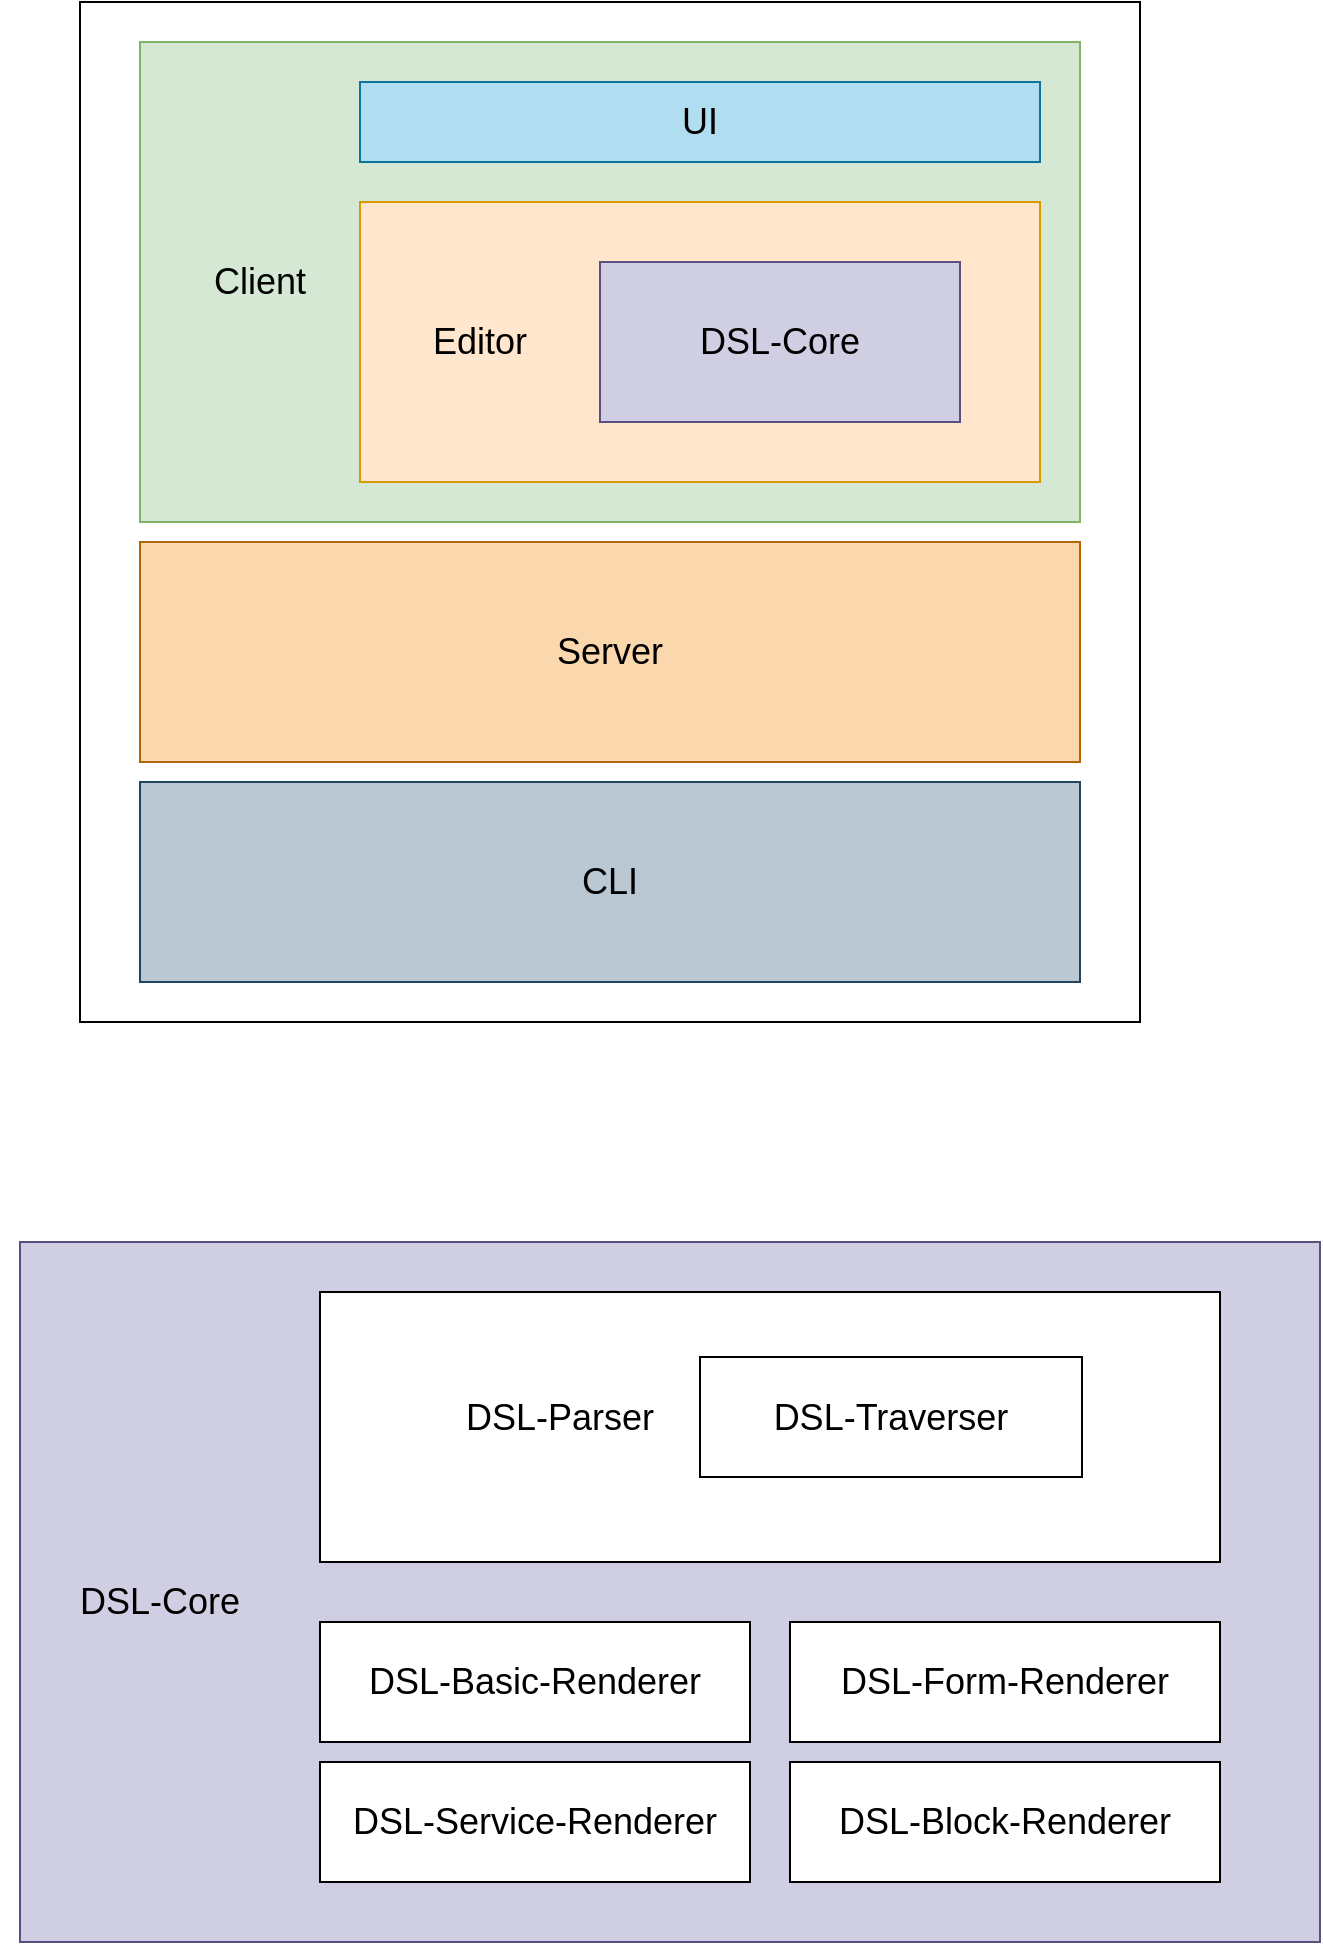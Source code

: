 <mxfile>
    <diagram id="A_HeyV-ZiP-b7Dq5QNC5" name="Page-1">
        <mxGraphModel dx="692" dy="817" grid="1" gridSize="10" guides="1" tooltips="1" connect="1" arrows="1" fold="1" page="1" pageScale="1" pageWidth="827" pageHeight="1169" math="0" shadow="0">
            <root>
                <mxCell id="0"/>
                <mxCell id="1" parent="0"/>
                <mxCell id="2" value="" style="rounded=0;whiteSpace=wrap;html=1;" parent="1" vertex="1">
                    <mxGeometry x="60" y="110" width="530" height="510" as="geometry"/>
                </mxCell>
                <mxCell id="3" value="" style="rounded=0;whiteSpace=wrap;html=1;align=left;fillColor=#d5e8d4;strokeColor=#82b366;" parent="1" vertex="1">
                    <mxGeometry x="90" y="130" width="470" height="240" as="geometry"/>
                </mxCell>
                <mxCell id="4" value="&lt;font style=&quot;font-size: 18px;&quot;&gt;Server&lt;/font&gt;" style="rounded=0;whiteSpace=wrap;html=1;fillColor=#fad7ac;strokeColor=#b46504;" parent="1" vertex="1">
                    <mxGeometry x="90" y="380" width="470" height="110" as="geometry"/>
                </mxCell>
                <mxCell id="5" value="Client" style="text;html=1;strokeColor=none;fillColor=none;align=center;verticalAlign=middle;whiteSpace=wrap;rounded=0;fontSize=18;" parent="1" vertex="1">
                    <mxGeometry x="90" y="235" width="120" height="30" as="geometry"/>
                </mxCell>
                <mxCell id="6" value="" style="rounded=0;whiteSpace=wrap;html=1;fontSize=18;align=left;fillColor=#ffe6cc;strokeColor=#d79b00;" parent="1" vertex="1">
                    <mxGeometry x="200" y="210" width="340" height="140" as="geometry"/>
                </mxCell>
                <mxCell id="7" value="Editor" style="text;html=1;strokeColor=none;fillColor=none;align=center;verticalAlign=middle;whiteSpace=wrap;rounded=0;fontSize=18;" parent="1" vertex="1">
                    <mxGeometry x="230" y="265" width="60" height="30" as="geometry"/>
                </mxCell>
                <mxCell id="9" value="UI" style="rounded=0;whiteSpace=wrap;html=1;fontSize=18;align=center;fillColor=#b1ddf0;strokeColor=#10739e;" parent="1" vertex="1">
                    <mxGeometry x="200" y="150" width="340" height="40" as="geometry"/>
                </mxCell>
                <mxCell id="10" value="DSL-Core" style="rounded=0;whiteSpace=wrap;html=1;fontSize=18;fillColor=#d0cee2;strokeColor=#56517e;" parent="1" vertex="1">
                    <mxGeometry x="320" y="240" width="180" height="80" as="geometry"/>
                </mxCell>
                <mxCell id="11" value="CLI" style="rounded=0;whiteSpace=wrap;html=1;fontSize=18;align=center;fillColor=#bac8d3;strokeColor=#23445d;" parent="1" vertex="1">
                    <mxGeometry x="90" y="500" width="470" height="100" as="geometry"/>
                </mxCell>
                <mxCell id="12" value="" style="rounded=0;whiteSpace=wrap;html=1;fontSize=18;fillColor=#d0cee2;strokeColor=#56517e;align=left;" vertex="1" parent="1">
                    <mxGeometry x="30" y="730" width="650" height="350" as="geometry"/>
                </mxCell>
                <mxCell id="13" value="DSL-Core" style="text;html=1;strokeColor=none;fillColor=none;align=center;verticalAlign=middle;whiteSpace=wrap;rounded=0;fontSize=18;" vertex="1" parent="1">
                    <mxGeometry x="20" y="895" width="160" height="30" as="geometry"/>
                </mxCell>
                <mxCell id="16" value="" style="rounded=0;whiteSpace=wrap;html=1;fontSize=18;" vertex="1" parent="1">
                    <mxGeometry x="180" y="755" width="450" height="135" as="geometry"/>
                </mxCell>
                <mxCell id="14" value="DSL-Traverser" style="rounded=0;whiteSpace=wrap;html=1;fontSize=18;" vertex="1" parent="1">
                    <mxGeometry x="370" y="787.5" width="191" height="60" as="geometry"/>
                </mxCell>
                <mxCell id="17" value="DSL-Form-Renderer" style="rounded=0;whiteSpace=wrap;html=1;fontSize=18;" vertex="1" parent="1">
                    <mxGeometry x="415" y="920" width="215" height="60" as="geometry"/>
                </mxCell>
                <mxCell id="18" value="DSL-Parser" style="text;html=1;strokeColor=none;fillColor=none;align=center;verticalAlign=middle;whiteSpace=wrap;rounded=0;fontSize=18;" vertex="1" parent="1">
                    <mxGeometry x="240" y="802.5" width="120" height="30" as="geometry"/>
                </mxCell>
                <mxCell id="19" value="DSL-Service-Renderer" style="rounded=0;whiteSpace=wrap;html=1;fontSize=18;" vertex="1" parent="1">
                    <mxGeometry x="180" y="990" width="215" height="60" as="geometry"/>
                </mxCell>
                <mxCell id="20" value="DSL-Basic-Renderer" style="rounded=0;whiteSpace=wrap;html=1;fontSize=18;" vertex="1" parent="1">
                    <mxGeometry x="180" y="920" width="215" height="60" as="geometry"/>
                </mxCell>
                <mxCell id="21" value="DSL-Block-Renderer" style="rounded=0;whiteSpace=wrap;html=1;fontSize=18;" vertex="1" parent="1">
                    <mxGeometry x="415" y="990" width="215" height="60" as="geometry"/>
                </mxCell>
            </root>
        </mxGraphModel>
    </diagram>
</mxfile>